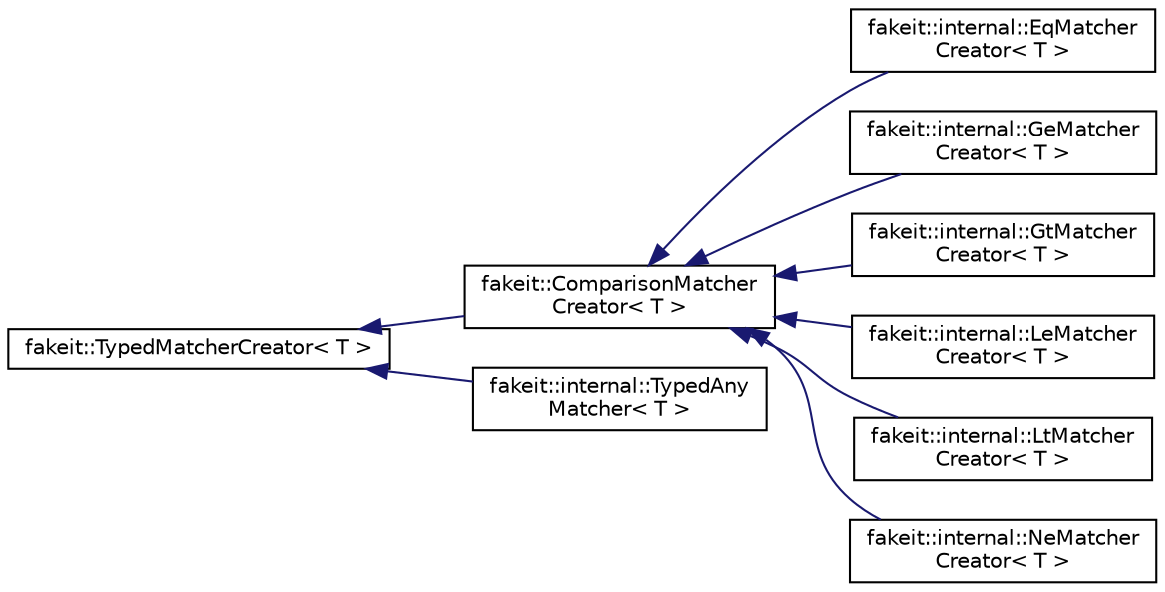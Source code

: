 digraph "Graphical Class Hierarchy"
{
  edge [fontname="Helvetica",fontsize="10",labelfontname="Helvetica",labelfontsize="10"];
  node [fontname="Helvetica",fontsize="10",shape=record];
  rankdir="LR";
  Node1 [label="fakeit::TypedMatcherCreator\< T \>",height=0.2,width=0.4,color="black", fillcolor="white", style="filled",URL="$d8/d58/structfakeit_1_1TypedMatcherCreator.html"];
  Node1 -> Node2 [dir="back",color="midnightblue",fontsize="10",style="solid",fontname="Helvetica"];
  Node2 [label="fakeit::ComparisonMatcher\lCreator\< T \>",height=0.2,width=0.4,color="black", fillcolor="white", style="filled",URL="$de/d8e/structfakeit_1_1ComparisonMatcherCreator.html"];
  Node2 -> Node3 [dir="back",color="midnightblue",fontsize="10",style="solid",fontname="Helvetica"];
  Node3 [label="fakeit::internal::EqMatcher\lCreator\< T \>",height=0.2,width=0.4,color="black", fillcolor="white", style="filled",URL="$d9/dd5/structfakeit_1_1internal_1_1EqMatcherCreator.html"];
  Node2 -> Node4 [dir="back",color="midnightblue",fontsize="10",style="solid",fontname="Helvetica"];
  Node4 [label="fakeit::internal::GeMatcher\lCreator\< T \>",height=0.2,width=0.4,color="black", fillcolor="white", style="filled",URL="$d1/ddd/structfakeit_1_1internal_1_1GeMatcherCreator.html"];
  Node2 -> Node5 [dir="back",color="midnightblue",fontsize="10",style="solid",fontname="Helvetica"];
  Node5 [label="fakeit::internal::GtMatcher\lCreator\< T \>",height=0.2,width=0.4,color="black", fillcolor="white", style="filled",URL="$d5/d21/structfakeit_1_1internal_1_1GtMatcherCreator.html"];
  Node2 -> Node6 [dir="back",color="midnightblue",fontsize="10",style="solid",fontname="Helvetica"];
  Node6 [label="fakeit::internal::LeMatcher\lCreator\< T \>",height=0.2,width=0.4,color="black", fillcolor="white", style="filled",URL="$d6/df3/structfakeit_1_1internal_1_1LeMatcherCreator.html"];
  Node2 -> Node7 [dir="back",color="midnightblue",fontsize="10",style="solid",fontname="Helvetica"];
  Node7 [label="fakeit::internal::LtMatcher\lCreator\< T \>",height=0.2,width=0.4,color="black", fillcolor="white", style="filled",URL="$d2/d24/structfakeit_1_1internal_1_1LtMatcherCreator.html"];
  Node2 -> Node8 [dir="back",color="midnightblue",fontsize="10",style="solid",fontname="Helvetica"];
  Node8 [label="fakeit::internal::NeMatcher\lCreator\< T \>",height=0.2,width=0.4,color="black", fillcolor="white", style="filled",URL="$dc/dca/structfakeit_1_1internal_1_1NeMatcherCreator.html"];
  Node1 -> Node9 [dir="back",color="midnightblue",fontsize="10",style="solid",fontname="Helvetica"];
  Node9 [label="fakeit::internal::TypedAny\lMatcher\< T \>",height=0.2,width=0.4,color="black", fillcolor="white", style="filled",URL="$d3/dc3/structfakeit_1_1internal_1_1TypedAnyMatcher.html"];
}

